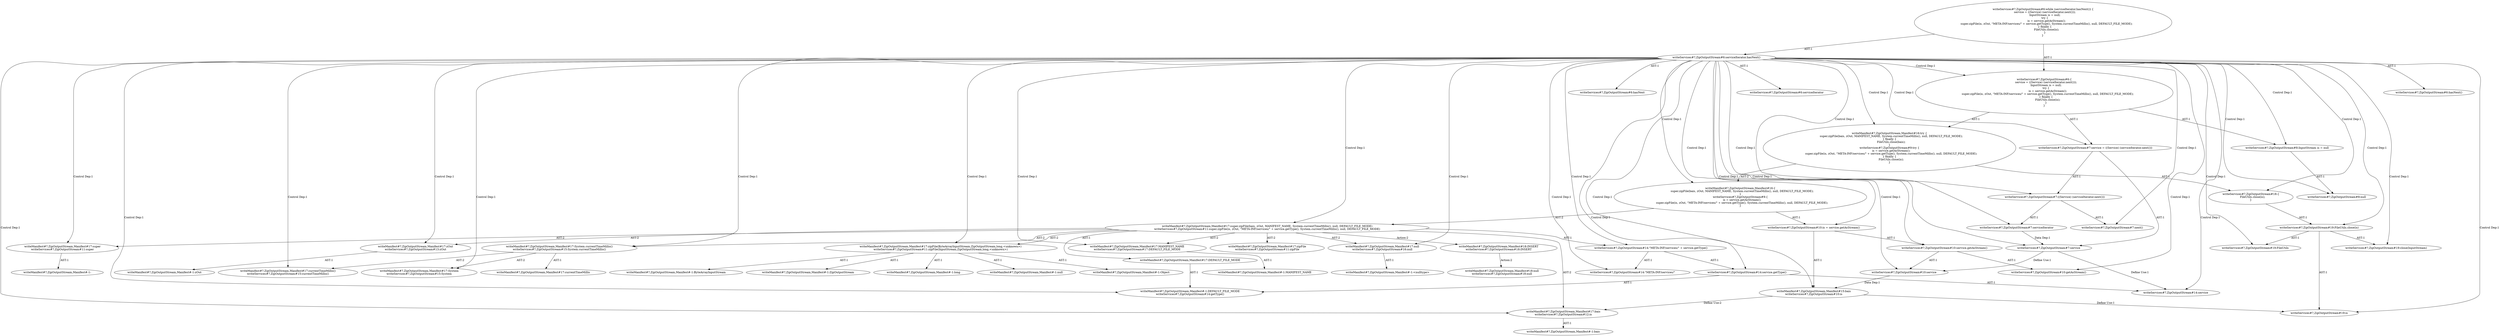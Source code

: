 digraph "Pattern" {
0 [label="writeManifest#?,ZipOutputStream,Manifest#18:INSERT
writeServices#?,ZipOutputStream#18:INSERT" shape=ellipse]
1 [label="writeManifest#?,ZipOutputStream,Manifest#17:super.zipFile(bais, zOut, MANIFEST_NAME, System.currentTimeMillis(), null, DEFAULT_FILE_MODE)
writeServices#?,ZipOutputStream#11:super.zipFile(is, zOut, \"META-INF/services/\" + service.getType(), System.currentTimeMillis(), null, DEFAULT_FILE_MODE)" shape=ellipse]
2 [label="writeManifest#?,ZipOutputStream,Manifest#16:\{
    super.zipFile(bais, zOut, MANIFEST_NAME, System.currentTimeMillis(), null, DEFAULT_FILE_MODE);
\}
writeServices#?,ZipOutputStream#9:\{
    is = service.getAsStream();
    super.zipFile(is, zOut, \"META-INF/services/\" + service.getType(), System.currentTimeMillis(), null, DEFAULT_FILE_MODE);
\}" shape=ellipse]
3 [label="writeManifest#?,ZipOutputStream,Manifest#16:try \{
    super.zipFile(bais, zOut, MANIFEST_NAME, System.currentTimeMillis(), null, DEFAULT_FILE_MODE);
\} finally \{
    FileUtils.close(bais);
\}
writeServices#?,ZipOutputStream#9:try \{
    is = service.getAsStream();
    super.zipFile(is, zOut, \"META-INF/services/\" + service.getType(), System.currentTimeMillis(), null, DEFAULT_FILE_MODE);
\} finally \{
    FileUtils.close(is);
\}" shape=ellipse]
4 [label="writeManifest#?,ZipOutputStream,Manifest#17:zipFile
writeServices#?,ZipOutputStream#11:zipFile" shape=ellipse]
5 [label="writeManifest#?,ZipOutputStream,Manifest#17:super
writeServices#?,ZipOutputStream#11:super" shape=ellipse]
6 [label="writeManifest#?,ZipOutputStream,Manifest#-1:" shape=ellipse]
7 [label="writeManifest#?,ZipOutputStream,Manifest#17:zipFile(ByteArrayInputStream,ZipOutputStream,long,<unknown>)
writeServices#?,ZipOutputStream#11:zipFile(InputStream,ZipOutputStream,long,<unknown>)" shape=ellipse]
8 [label="writeManifest#?,ZipOutputStream,Manifest#-1:Object" shape=ellipse]
9 [label="writeManifest#?,ZipOutputStream,Manifest#-1:ByteArrayInputStream" shape=ellipse]
10 [label="writeManifest#?,ZipOutputStream,Manifest#-1:ZipOutputStream" shape=ellipse]
11 [label="writeManifest#?,ZipOutputStream,Manifest#-1:long" shape=ellipse]
12 [label="writeManifest#?,ZipOutputStream,Manifest#-1:null" shape=ellipse]
13 [label="writeManifest#?,ZipOutputStream,Manifest#17:bais
writeServices#?,ZipOutputStream#12:is" shape=ellipse]
14 [label="writeManifest#?,ZipOutputStream,Manifest#15:bais
writeServices#?,ZipOutputStream#10:is" shape=ellipse]
15 [label="writeManifest#?,ZipOutputStream,Manifest#-1:bais" shape=ellipse]
16 [label="writeManifest#?,ZipOutputStream,Manifest#17:zOut
writeServices#?,ZipOutputStream#13:zOut" shape=ellipse]
17 [label="writeManifest#?,ZipOutputStream,Manifest#-1:zOut" shape=ellipse]
18 [label="writeManifest#?,ZipOutputStream,Manifest#17:MANIFEST_NAME
writeServices#?,ZipOutputStream#17:DEFAULT_FILE_MODE" shape=ellipse]
19 [label="writeManifest#?,ZipOutputStream,Manifest#-1:MANIFEST_NAME" shape=ellipse]
20 [label="writeManifest#?,ZipOutputStream,Manifest#17:System.currentTimeMillis()
writeServices#?,ZipOutputStream#15:System.currentTimeMillis()" shape=ellipse]
21 [label="writeManifest#?,ZipOutputStream,Manifest#17:currentTimeMillis" shape=ellipse]
22 [label="writeManifest#?,ZipOutputStream,Manifest#17:System
writeServices#?,ZipOutputStream#15:System" shape=ellipse]
23 [label="writeManifest#?,ZipOutputStream,Manifest#17:currentTimeMillis()
writeServices#?,ZipOutputStream#15:currentTimeMillis()" shape=ellipse]
24 [label="writeManifest#?,ZipOutputStream,Manifest#17:null
writeServices#?,ZipOutputStream#16:null" shape=ellipse]
25 [label="writeManifest#?,ZipOutputStream,Manifest#-1:<nulltype>" shape=ellipse]
26 [label="writeManifest#?,ZipOutputStream,Manifest#17:DEFAULT_FILE_MODE" shape=ellipse]
27 [label="writeManifest#?,ZipOutputStream,Manifest#-1:DEFAULT_FILE_MODE
writeServices#?,ZipOutputStream#14:getType()" shape=ellipse]
28 [label="writeManifest#?,ZipOutputStream,Manifest#18:null
writeServices#?,ZipOutputStream#18:null" shape=ellipse]
29 [label="writeServices#?,ZipOutputStream#6:hasNext" shape=ellipse]
30 [label="writeServices#?,ZipOutputStream#19:close(InputStream)" shape=ellipse]
31 [label="writeServices#?,ZipOutputStream#14:service.getType()" shape=ellipse]
32 [label="writeServices#?,ZipOutputStream#6:while (serviceIterator.hasNext()) \{
    service = ((Service) (serviceIterator.next()));
    InputStream is = null;
    try \{
        is = service.getAsStream();
        super.zipFile(is, zOut, \"META-INF/services/\" + service.getType(), System.currentTimeMillis(), null, DEFAULT_FILE_MODE);
    \} finally \{
        FileUtils.close(is);
    \}
\} " shape=ellipse]
33 [label="writeServices#?,ZipOutputStream#10:service.getAsStream()" shape=ellipse]
34 [label="writeServices#?,ZipOutputStream#14:service" shape=ellipse]
35 [label="writeServices#?,ZipOutputStream#19:FileUtils.close(is)" shape=ellipse]
36 [label="writeServices#?,ZipOutputStream#6:\{
    service = ((Service) (serviceIterator.next()));
    InputStream is = null;
    try \{
        is = service.getAsStream();
        super.zipFile(is, zOut, \"META-INF/services/\" + service.getType(), System.currentTimeMillis(), null, DEFAULT_FILE_MODE);
    \} finally \{
        FileUtils.close(is);
    \}
\}" shape=ellipse]
37 [label="writeServices#?,ZipOutputStream#10:is = service.getAsStream()" shape=ellipse]
38 [label="writeServices#?,ZipOutputStream#18:\{
    FileUtils.close(is);
\}" shape=ellipse]
39 [label="writeServices#?,ZipOutputStream#6:serviceIterator" shape=ellipse]
40 [label="writeServices#?,ZipOutputStream#7:service = ((Service) (serviceIterator.next()))" shape=ellipse]
41 [label="writeServices#?,ZipOutputStream#7:service" shape=ellipse]
42 [label="writeServices#?,ZipOutputStream#19:is" shape=ellipse]
43 [label="writeServices#?,ZipOutputStream#10:getAsStream()" shape=ellipse]
44 [label="writeServices#?,ZipOutputStream#8:null" shape=ellipse]
45 [label="writeServices#?,ZipOutputStream#10:service" shape=ellipse]
46 [label="writeServices#?,ZipOutputStream#6:serviceIterator.hasNext()" shape=ellipse]
47 [label="writeServices#?,ZipOutputStream#7:serviceIterator" shape=ellipse]
48 [label="writeServices#?,ZipOutputStream#8:InputStream is = null" shape=ellipse]
49 [label="writeServices#?,ZipOutputStream#7:next()" shape=ellipse]
50 [label="writeServices#?,ZipOutputStream#19:FileUtils" shape=ellipse]
51 [label="writeServices#?,ZipOutputStream#7:((Service) (serviceIterator.next()))" shape=ellipse]
52 [label="writeServices#?,ZipOutputStream#14:\"META-INF/services/\"" shape=ellipse]
53 [label="writeServices#?,ZipOutputStream#6:hasNext()" shape=ellipse]
54 [label="writeServices#?,ZipOutputStream#14:\"META-INF/services/\" + service.getType()" shape=ellipse]
0 -> 28 [label="Action:2"];
1 -> 0 [label="Action:2"];
1 -> 4 [label="AST:2"];
1 -> 5 [label="AST:2"];
1 -> 7 [label="AST:2"];
1 -> 13 [label="AST:2"];
1 -> 16 [label="AST:2"];
1 -> 18 [label="AST:2"];
1 -> 20 [label="AST:2"];
1 -> 24 [label="AST:2"];
1 -> 26 [label="AST:1"];
1 -> 54 [label="AST:1"];
2 -> 1 [label="AST:2"];
2 -> 37 [label="AST:1"];
3 -> 2 [label="AST:2"];
3 -> 38 [label="AST:1"];
5 -> 6 [label="AST:1"];
7 -> 8 [label="AST:1"];
7 -> 9 [label="AST:1"];
7 -> 10 [label="AST:1"];
7 -> 11 [label="AST:1"];
7 -> 12 [label="AST:1"];
13 -> 15 [label="AST:1"];
14 -> 13 [label="Define Use:2"];
14 -> 42 [label="Define Use:1"];
16 -> 17 [label="AST:1"];
18 -> 19 [label="AST:1"];
20 -> 21 [label="AST:1"];
20 -> 22 [label="AST:2"];
20 -> 23 [label="AST:2"];
24 -> 25 [label="AST:1"];
26 -> 27 [label="AST:1"];
31 -> 34 [label="AST:1"];
31 -> 27 [label="AST:1"];
32 -> 46 [label="AST:1"];
32 -> 36 [label="AST:1"];
33 -> 45 [label="AST:1"];
33 -> 43 [label="AST:1"];
35 -> 30 [label="AST:1"];
35 -> 50 [label="AST:1"];
35 -> 42 [label="AST:1"];
36 -> 40 [label="AST:1"];
36 -> 48 [label="AST:1"];
36 -> 3 [label="AST:1"];
37 -> 33 [label="AST:1"];
37 -> 14 [label="AST:1"];
38 -> 35 [label="AST:1"];
40 -> 41 [label="AST:1"];
40 -> 51 [label="AST:1"];
41 -> 34 [label="Define Use:1"];
41 -> 45 [label="Define Use:1"];
45 -> 14 [label="Data Dep:1"];
46 -> 29 [label="AST:1"];
46 -> 30 [label="Control Dep:1"];
46 -> 31 [label="Control Dep:1"];
46 -> 33 [label="Control Dep:1"];
46 -> 34 [label="Control Dep:1"];
46 -> 35 [label="Control Dep:1"];
46 -> 36 [label="Control Dep:1"];
46 -> 37 [label="Control Dep:1"];
46 -> 38 [label="Control Dep:1"];
46 -> 39 [label="AST:1"];
46 -> 40 [label="Control Dep:1"];
46 -> 41 [label="Control Dep:1"];
46 -> 42 [label="Control Dep:1"];
46 -> 43 [label="Control Dep:1"];
46 -> 44 [label="Control Dep:1"];
46 -> 45 [label="Control Dep:1"];
46 -> 53 [label="AST:1"];
46 -> 51 [label="Control Dep:1"];
46 -> 49 [label="Control Dep:1"];
46 -> 47 [label="Control Dep:1"];
46 -> 48 [label="Control Dep:1"];
46 -> 3 [label="Control Dep:1"];
46 -> 2 [label="Control Dep:1"];
46 -> 14 [label="Control Dep:1"];
46 -> 1 [label="Control Dep:1"];
46 -> 7 [label="Control Dep:1"];
46 -> 5 [label="Control Dep:1"];
46 -> 13 [label="Control Dep:1"];
46 -> 16 [label="Control Dep:1"];
46 -> 54 [label="Control Dep:1"];
46 -> 52 [label="Control Dep:1"];
46 -> 27 [label="Control Dep:1"];
46 -> 20 [label="Control Dep:1"];
46 -> 23 [label="Control Dep:1"];
46 -> 22 [label="Control Dep:1"];
46 -> 24 [label="Control Dep:1"];
46 -> 18 [label="Control Dep:1"];
46 -> 50 [label="Control Dep:1"];
47 -> 41 [label="Data Dep:1"];
48 -> 44 [label="AST:1"];
51 -> 47 [label="AST:1"];
51 -> 49 [label="AST:1"];
54 -> 31 [label="AST:1"];
54 -> 52 [label="AST:1"];
}